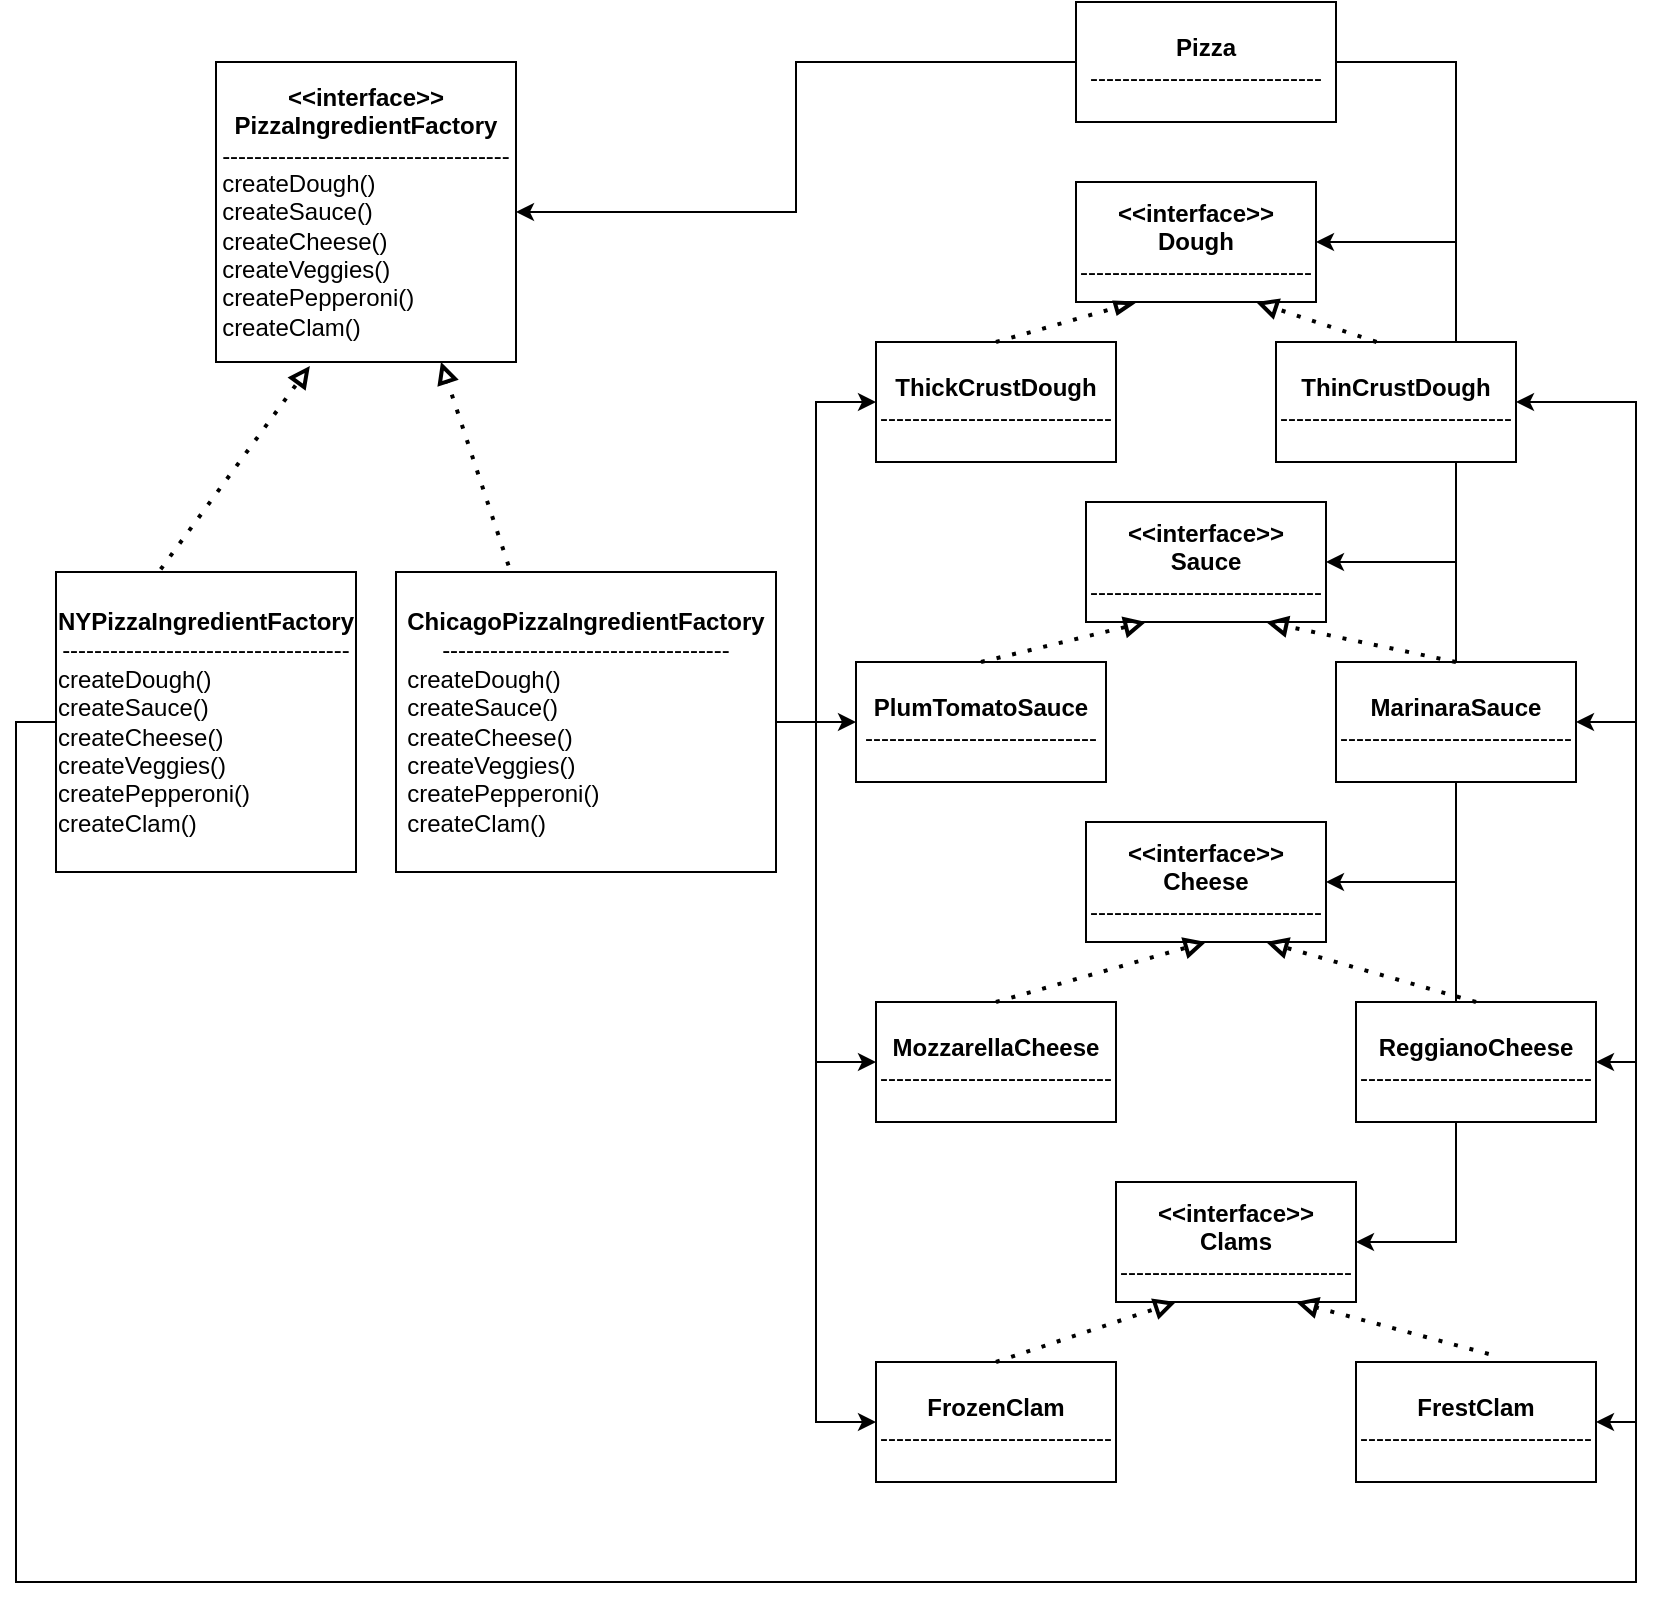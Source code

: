 <mxfile version="16.4.3" type="github">
  <diagram id="3GgzsFp0UbqMboiFKTi2" name="Page-1">
    <mxGraphModel dx="1888" dy="575" grid="1" gridSize="10" guides="1" tooltips="1" connect="1" arrows="1" fold="1" page="1" pageScale="1" pageWidth="850" pageHeight="1100" math="0" shadow="0">
      <root>
        <mxCell id="0" />
        <mxCell id="1" parent="0" />
        <mxCell id="KaG0eBUO-XGU98qHvBi6-1" value="&lt;b&gt;&amp;lt;&amp;lt;interface&amp;gt;&amp;gt;&lt;br&gt;PizzaIngredientFactory&lt;/b&gt;&lt;br&gt;------------------------------------&lt;br&gt;&lt;div style=&quot;text-align: left&quot;&gt;&lt;span&gt;createDough()&lt;/span&gt;&lt;/div&gt;&lt;div style=&quot;text-align: left&quot;&gt;&lt;span&gt;createSauce()&lt;/span&gt;&lt;/div&gt;&lt;div style=&quot;text-align: left&quot;&gt;&lt;span&gt;createCheese()&lt;/span&gt;&lt;/div&gt;&lt;div style=&quot;text-align: left&quot;&gt;&lt;span&gt;createVeggies()&lt;/span&gt;&lt;/div&gt;&lt;div style=&quot;text-align: left&quot;&gt;&lt;span&gt;createPepperoni()&lt;/span&gt;&lt;/div&gt;&lt;div style=&quot;text-align: left&quot;&gt;&lt;span&gt;createClam()&lt;/span&gt;&lt;/div&gt;" style="rounded=0;whiteSpace=wrap;html=1;" vertex="1" parent="1">
          <mxGeometry x="100" y="50" width="150" height="150" as="geometry" />
        </mxCell>
        <mxCell id="KaG0eBUO-XGU98qHvBi6-30" style="edgeStyle=orthogonalEdgeStyle;rounded=0;orthogonalLoop=1;jettySize=auto;html=1;exitX=0;exitY=0.5;exitDx=0;exitDy=0;entryX=1;entryY=0.5;entryDx=0;entryDy=0;endArrow=classic;endFill=1;" edge="1" parent="1" source="KaG0eBUO-XGU98qHvBi6-3" target="KaG0eBUO-XGU98qHvBi6-1">
          <mxGeometry relative="1" as="geometry" />
        </mxCell>
        <mxCell id="KaG0eBUO-XGU98qHvBi6-40" style="edgeStyle=orthogonalEdgeStyle;rounded=0;orthogonalLoop=1;jettySize=auto;html=1;exitX=1;exitY=0.5;exitDx=0;exitDy=0;entryX=1;entryY=0.5;entryDx=0;entryDy=0;endArrow=classic;endFill=1;" edge="1" parent="1" source="KaG0eBUO-XGU98qHvBi6-3" target="KaG0eBUO-XGU98qHvBi6-7">
          <mxGeometry relative="1" as="geometry">
            <Array as="points">
              <mxPoint x="720" y="50" />
              <mxPoint x="720" y="140" />
            </Array>
          </mxGeometry>
        </mxCell>
        <mxCell id="KaG0eBUO-XGU98qHvBi6-41" style="edgeStyle=orthogonalEdgeStyle;rounded=0;orthogonalLoop=1;jettySize=auto;html=1;exitX=1;exitY=0.5;exitDx=0;exitDy=0;entryX=1;entryY=0.5;entryDx=0;entryDy=0;endArrow=classic;endFill=1;" edge="1" parent="1" source="KaG0eBUO-XGU98qHvBi6-3" target="KaG0eBUO-XGU98qHvBi6-10">
          <mxGeometry relative="1" as="geometry">
            <Array as="points">
              <mxPoint x="720" y="50" />
              <mxPoint x="720" y="300" />
            </Array>
          </mxGeometry>
        </mxCell>
        <mxCell id="KaG0eBUO-XGU98qHvBi6-42" style="edgeStyle=orthogonalEdgeStyle;rounded=0;orthogonalLoop=1;jettySize=auto;html=1;entryX=1;entryY=0.5;entryDx=0;entryDy=0;endArrow=classic;endFill=1;" edge="1" parent="1" source="KaG0eBUO-XGU98qHvBi6-3" target="KaG0eBUO-XGU98qHvBi6-13">
          <mxGeometry relative="1" as="geometry">
            <Array as="points">
              <mxPoint x="720" y="50" />
              <mxPoint x="720" y="460" />
            </Array>
          </mxGeometry>
        </mxCell>
        <mxCell id="KaG0eBUO-XGU98qHvBi6-43" style="edgeStyle=orthogonalEdgeStyle;rounded=0;orthogonalLoop=1;jettySize=auto;html=1;entryX=1;entryY=0.5;entryDx=0;entryDy=0;endArrow=classic;endFill=1;" edge="1" parent="1" source="KaG0eBUO-XGU98qHvBi6-3" target="KaG0eBUO-XGU98qHvBi6-14">
          <mxGeometry relative="1" as="geometry">
            <Array as="points">
              <mxPoint x="720" y="50" />
              <mxPoint x="720" y="640" />
            </Array>
          </mxGeometry>
        </mxCell>
        <mxCell id="KaG0eBUO-XGU98qHvBi6-3" value="&lt;b&gt;Pizza&lt;/b&gt;&lt;br&gt;-----------------------------" style="rounded=0;whiteSpace=wrap;html=1;" vertex="1" parent="1">
          <mxGeometry x="530" y="20" width="130" height="60" as="geometry" />
        </mxCell>
        <mxCell id="KaG0eBUO-XGU98qHvBi6-31" style="edgeStyle=orthogonalEdgeStyle;rounded=0;orthogonalLoop=1;jettySize=auto;html=1;exitX=0;exitY=0.5;exitDx=0;exitDy=0;endArrow=classic;endFill=1;entryX=1;entryY=0.5;entryDx=0;entryDy=0;" edge="1" parent="1" source="KaG0eBUO-XGU98qHvBi6-5" target="KaG0eBUO-XGU98qHvBi6-18">
          <mxGeometry relative="1" as="geometry">
            <mxPoint x="260" y="621.333" as="targetPoint" />
            <Array as="points">
              <mxPoint y="380" />
              <mxPoint y="810" />
              <mxPoint x="810" y="810" />
              <mxPoint x="810" y="730" />
            </Array>
          </mxGeometry>
        </mxCell>
        <mxCell id="KaG0eBUO-XGU98qHvBi6-32" style="edgeStyle=orthogonalEdgeStyle;rounded=0;orthogonalLoop=1;jettySize=auto;html=1;exitX=0;exitY=0.5;exitDx=0;exitDy=0;entryX=1;entryY=0.5;entryDx=0;entryDy=0;endArrow=classic;endFill=1;" edge="1" parent="1" source="KaG0eBUO-XGU98qHvBi6-5" target="KaG0eBUO-XGU98qHvBi6-16">
          <mxGeometry relative="1" as="geometry">
            <Array as="points">
              <mxPoint y="380" />
              <mxPoint y="810" />
              <mxPoint x="810" y="810" />
              <mxPoint x="810" y="550" />
            </Array>
          </mxGeometry>
        </mxCell>
        <mxCell id="KaG0eBUO-XGU98qHvBi6-33" style="edgeStyle=orthogonalEdgeStyle;rounded=0;orthogonalLoop=1;jettySize=auto;html=1;exitX=0;exitY=0.5;exitDx=0;exitDy=0;entryX=1;entryY=0.5;entryDx=0;entryDy=0;endArrow=classic;endFill=1;" edge="1" parent="1" source="KaG0eBUO-XGU98qHvBi6-5" target="KaG0eBUO-XGU98qHvBi6-12">
          <mxGeometry relative="1" as="geometry">
            <Array as="points">
              <mxPoint y="380" />
              <mxPoint y="810" />
              <mxPoint x="810" y="810" />
              <mxPoint x="810" y="380" />
            </Array>
          </mxGeometry>
        </mxCell>
        <mxCell id="KaG0eBUO-XGU98qHvBi6-34" style="edgeStyle=orthogonalEdgeStyle;rounded=0;orthogonalLoop=1;jettySize=auto;html=1;exitX=0;exitY=0.5;exitDx=0;exitDy=0;entryX=1;entryY=0.5;entryDx=0;entryDy=0;endArrow=classic;endFill=1;" edge="1" parent="1" source="KaG0eBUO-XGU98qHvBi6-5" target="KaG0eBUO-XGU98qHvBi6-9">
          <mxGeometry relative="1" as="geometry">
            <Array as="points">
              <mxPoint y="380" />
              <mxPoint y="810" />
              <mxPoint x="810" y="810" />
              <mxPoint x="810" y="220" />
            </Array>
          </mxGeometry>
        </mxCell>
        <mxCell id="KaG0eBUO-XGU98qHvBi6-5" value="&lt;b&gt;NYPizzaIngredientFactory&lt;/b&gt;&lt;br&gt;------------------------------------&lt;br&gt;&lt;div style=&quot;text-align: left&quot;&gt;&lt;span&gt;createDough()&lt;/span&gt;&lt;/div&gt;&lt;div style=&quot;text-align: left&quot;&gt;&lt;span&gt;createSauce()&lt;/span&gt;&lt;/div&gt;&lt;div style=&quot;text-align: left&quot;&gt;&lt;span&gt;createCheese()&lt;/span&gt;&lt;/div&gt;&lt;div style=&quot;text-align: left&quot;&gt;&lt;span&gt;createVeggies()&lt;/span&gt;&lt;/div&gt;&lt;div style=&quot;text-align: left&quot;&gt;&lt;span&gt;createPepperoni()&lt;/span&gt;&lt;/div&gt;&lt;div style=&quot;text-align: left&quot;&gt;&lt;span&gt;createClam()&lt;/span&gt;&lt;/div&gt;" style="rounded=0;whiteSpace=wrap;html=1;" vertex="1" parent="1">
          <mxGeometry x="20" y="305" width="150" height="150" as="geometry" />
        </mxCell>
        <mxCell id="KaG0eBUO-XGU98qHvBi6-35" style="edgeStyle=orthogonalEdgeStyle;rounded=0;orthogonalLoop=1;jettySize=auto;html=1;exitX=1;exitY=0.5;exitDx=0;exitDy=0;entryX=0;entryY=0.5;entryDx=0;entryDy=0;endArrow=classic;endFill=1;" edge="1" parent="1" source="KaG0eBUO-XGU98qHvBi6-6" target="KaG0eBUO-XGU98qHvBi6-11">
          <mxGeometry relative="1" as="geometry" />
        </mxCell>
        <mxCell id="KaG0eBUO-XGU98qHvBi6-36" style="edgeStyle=orthogonalEdgeStyle;rounded=0;orthogonalLoop=1;jettySize=auto;html=1;exitX=1;exitY=0.5;exitDx=0;exitDy=0;entryX=0;entryY=0.5;entryDx=0;entryDy=0;endArrow=classic;endFill=1;" edge="1" parent="1" source="KaG0eBUO-XGU98qHvBi6-6" target="KaG0eBUO-XGU98qHvBi6-8">
          <mxGeometry relative="1" as="geometry">
            <Array as="points">
              <mxPoint x="400" y="380" />
              <mxPoint x="400" y="220" />
            </Array>
          </mxGeometry>
        </mxCell>
        <mxCell id="KaG0eBUO-XGU98qHvBi6-37" style="edgeStyle=orthogonalEdgeStyle;rounded=0;orthogonalLoop=1;jettySize=auto;html=1;exitX=1;exitY=0.5;exitDx=0;exitDy=0;entryX=0;entryY=0.5;entryDx=0;entryDy=0;endArrow=classic;endFill=1;" edge="1" parent="1" source="KaG0eBUO-XGU98qHvBi6-6" target="KaG0eBUO-XGU98qHvBi6-15">
          <mxGeometry relative="1" as="geometry">
            <Array as="points">
              <mxPoint x="400" y="380" />
              <mxPoint x="400" y="550" />
            </Array>
          </mxGeometry>
        </mxCell>
        <mxCell id="KaG0eBUO-XGU98qHvBi6-38" style="edgeStyle=orthogonalEdgeStyle;rounded=0;orthogonalLoop=1;jettySize=auto;html=1;exitX=1;exitY=0.5;exitDx=0;exitDy=0;entryX=0;entryY=0.5;entryDx=0;entryDy=0;endArrow=classic;endFill=1;" edge="1" parent="1" source="KaG0eBUO-XGU98qHvBi6-6" target="KaG0eBUO-XGU98qHvBi6-17">
          <mxGeometry relative="1" as="geometry">
            <Array as="points">
              <mxPoint x="400" y="380" />
              <mxPoint x="400" y="730" />
            </Array>
          </mxGeometry>
        </mxCell>
        <mxCell id="KaG0eBUO-XGU98qHvBi6-6" value="&lt;b&gt;ChicagoPizzaIngredientFactory&lt;/b&gt;&lt;br&gt;------------------------------------&lt;br&gt;&lt;div style=&quot;text-align: left&quot;&gt;&lt;span&gt;createDough()&lt;/span&gt;&lt;/div&gt;&lt;div style=&quot;text-align: left&quot;&gt;&lt;span&gt;createSauce()&lt;/span&gt;&lt;/div&gt;&lt;div style=&quot;text-align: left&quot;&gt;&lt;span&gt;createCheese()&lt;/span&gt;&lt;/div&gt;&lt;div style=&quot;text-align: left&quot;&gt;&lt;span&gt;createVeggies()&lt;/span&gt;&lt;/div&gt;&lt;div style=&quot;text-align: left&quot;&gt;&lt;span&gt;createPepperoni()&lt;/span&gt;&lt;/div&gt;&lt;div style=&quot;text-align: left&quot;&gt;&lt;span&gt;createClam()&lt;/span&gt;&lt;/div&gt;" style="rounded=0;whiteSpace=wrap;html=1;" vertex="1" parent="1">
          <mxGeometry x="190" y="305" width="190" height="150" as="geometry" />
        </mxCell>
        <mxCell id="KaG0eBUO-XGU98qHvBi6-7" value="&lt;b&gt;&amp;lt;&amp;lt;interface&amp;gt;&amp;gt;&lt;br&gt;Dough&lt;br&gt;&lt;/b&gt;-----------------------------" style="rounded=0;whiteSpace=wrap;html=1;" vertex="1" parent="1">
          <mxGeometry x="530" y="110" width="120" height="60" as="geometry" />
        </mxCell>
        <mxCell id="KaG0eBUO-XGU98qHvBi6-8" value="&lt;b&gt;ThickCrustDough&lt;br&gt;&lt;/b&gt;-----------------------------" style="rounded=0;whiteSpace=wrap;html=1;" vertex="1" parent="1">
          <mxGeometry x="430" y="190" width="120" height="60" as="geometry" />
        </mxCell>
        <mxCell id="KaG0eBUO-XGU98qHvBi6-9" value="&lt;b&gt;ThinCrustDough&lt;br&gt;&lt;/b&gt;-----------------------------" style="rounded=0;whiteSpace=wrap;html=1;" vertex="1" parent="1">
          <mxGeometry x="630" y="190" width="120" height="60" as="geometry" />
        </mxCell>
        <mxCell id="KaG0eBUO-XGU98qHvBi6-10" value="&lt;b&gt;&amp;lt;&amp;lt;interface&amp;gt;&amp;gt;&lt;br&gt;Sauce&lt;br&gt;&lt;/b&gt;-----------------------------" style="rounded=0;whiteSpace=wrap;html=1;" vertex="1" parent="1">
          <mxGeometry x="535" y="270" width="120" height="60" as="geometry" />
        </mxCell>
        <mxCell id="KaG0eBUO-XGU98qHvBi6-11" value="&lt;b&gt;PlumTomatoSauce&lt;br&gt;&lt;/b&gt;-----------------------------" style="rounded=0;whiteSpace=wrap;html=1;" vertex="1" parent="1">
          <mxGeometry x="420" y="350" width="125" height="60" as="geometry" />
        </mxCell>
        <mxCell id="KaG0eBUO-XGU98qHvBi6-12" value="&lt;b&gt;MarinaraSauce&lt;/b&gt;&lt;br&gt;-----------------------------" style="rounded=0;whiteSpace=wrap;html=1;" vertex="1" parent="1">
          <mxGeometry x="660" y="350" width="120" height="60" as="geometry" />
        </mxCell>
        <mxCell id="KaG0eBUO-XGU98qHvBi6-13" value="&lt;b&gt;&amp;lt;&amp;lt;interface&amp;gt;&amp;gt;&lt;br&gt;Cheese&lt;br&gt;&lt;/b&gt;-----------------------------" style="rounded=0;whiteSpace=wrap;html=1;" vertex="1" parent="1">
          <mxGeometry x="535" y="430" width="120" height="60" as="geometry" />
        </mxCell>
        <mxCell id="KaG0eBUO-XGU98qHvBi6-14" value="&lt;b&gt;&amp;lt;&amp;lt;interface&amp;gt;&amp;gt;&lt;br&gt;Clams&lt;br&gt;&lt;/b&gt;-----------------------------" style="rounded=0;whiteSpace=wrap;html=1;" vertex="1" parent="1">
          <mxGeometry x="550" y="610" width="120" height="60" as="geometry" />
        </mxCell>
        <mxCell id="KaG0eBUO-XGU98qHvBi6-15" value="&lt;b&gt;MozzarellaCheese&lt;br&gt;&lt;/b&gt;-----------------------------" style="rounded=0;whiteSpace=wrap;html=1;" vertex="1" parent="1">
          <mxGeometry x="430" y="520" width="120" height="60" as="geometry" />
        </mxCell>
        <mxCell id="KaG0eBUO-XGU98qHvBi6-16" value="&lt;b&gt;ReggianoCheese&lt;br&gt;&lt;/b&gt;-----------------------------" style="rounded=0;whiteSpace=wrap;html=1;" vertex="1" parent="1">
          <mxGeometry x="670" y="520" width="120" height="60" as="geometry" />
        </mxCell>
        <mxCell id="KaG0eBUO-XGU98qHvBi6-17" value="&lt;b&gt;FrozenClam&lt;br&gt;&lt;/b&gt;-----------------------------" style="rounded=0;whiteSpace=wrap;html=1;" vertex="1" parent="1">
          <mxGeometry x="430" y="700" width="120" height="60" as="geometry" />
        </mxCell>
        <mxCell id="KaG0eBUO-XGU98qHvBi6-18" value="&lt;b&gt;FrestClam&lt;br&gt;&lt;/b&gt;-----------------------------" style="rounded=0;whiteSpace=wrap;html=1;" vertex="1" parent="1">
          <mxGeometry x="670" y="700" width="120" height="60" as="geometry" />
        </mxCell>
        <mxCell id="KaG0eBUO-XGU98qHvBi6-19" value="" style="endArrow=block;dashed=1;html=1;dashPattern=1 3;strokeWidth=2;rounded=0;entryX=0.313;entryY=1.013;entryDx=0;entryDy=0;entryPerimeter=0;exitX=0.349;exitY=-0.009;exitDx=0;exitDy=0;exitPerimeter=0;endFill=0;" edge="1" parent="1" source="KaG0eBUO-XGU98qHvBi6-5" target="KaG0eBUO-XGU98qHvBi6-1">
          <mxGeometry width="50" height="50" relative="1" as="geometry">
            <mxPoint x="80" y="240" as="sourcePoint" />
            <mxPoint x="130" y="190" as="targetPoint" />
          </mxGeometry>
        </mxCell>
        <mxCell id="KaG0eBUO-XGU98qHvBi6-20" value="" style="endArrow=block;dashed=1;html=1;dashPattern=1 3;strokeWidth=2;rounded=0;entryX=0.75;entryY=1;entryDx=0;entryDy=0;exitX=0.296;exitY=-0.022;exitDx=0;exitDy=0;exitPerimeter=0;endFill=0;" edge="1" parent="1" source="KaG0eBUO-XGU98qHvBi6-6" target="KaG0eBUO-XGU98qHvBi6-1">
          <mxGeometry width="50" height="50" relative="1" as="geometry">
            <mxPoint x="210" y="230" as="sourcePoint" />
            <mxPoint x="260" y="180" as="targetPoint" />
          </mxGeometry>
        </mxCell>
        <mxCell id="KaG0eBUO-XGU98qHvBi6-21" value="" style="endArrow=blockThin;dashed=1;html=1;dashPattern=1 3;strokeWidth=2;rounded=0;exitX=0.5;exitY=0;exitDx=0;exitDy=0;entryX=0.25;entryY=1;entryDx=0;entryDy=0;endFill=0;" edge="1" parent="1" source="KaG0eBUO-XGU98qHvBi6-8" target="KaG0eBUO-XGU98qHvBi6-7">
          <mxGeometry width="50" height="50" relative="1" as="geometry">
            <mxPoint x="500" y="220" as="sourcePoint" />
            <mxPoint x="550" y="170" as="targetPoint" />
          </mxGeometry>
        </mxCell>
        <mxCell id="KaG0eBUO-XGU98qHvBi6-22" value="" style="endArrow=block;dashed=1;html=1;dashPattern=1 3;strokeWidth=2;rounded=0;entryX=0.75;entryY=1;entryDx=0;entryDy=0;exitX=0.419;exitY=0;exitDx=0;exitDy=0;exitPerimeter=0;endFill=0;" edge="1" parent="1" source="KaG0eBUO-XGU98qHvBi6-9" target="KaG0eBUO-XGU98qHvBi6-7">
          <mxGeometry width="50" height="50" relative="1" as="geometry">
            <mxPoint x="620" y="210" as="sourcePoint" />
            <mxPoint x="670" y="160" as="targetPoint" />
          </mxGeometry>
        </mxCell>
        <mxCell id="KaG0eBUO-XGU98qHvBi6-23" value="" style="endArrow=block;dashed=1;html=1;dashPattern=1 3;strokeWidth=2;rounded=0;exitX=0.5;exitY=0;exitDx=0;exitDy=0;entryX=0.25;entryY=1;entryDx=0;entryDy=0;endFill=0;" edge="1" parent="1" source="KaG0eBUO-XGU98qHvBi6-11" target="KaG0eBUO-XGU98qHvBi6-10">
          <mxGeometry width="50" height="50" relative="1" as="geometry">
            <mxPoint x="490" y="370" as="sourcePoint" />
            <mxPoint x="540" y="320" as="targetPoint" />
          </mxGeometry>
        </mxCell>
        <mxCell id="KaG0eBUO-XGU98qHvBi6-24" value="" style="endArrow=block;dashed=1;html=1;dashPattern=1 3;strokeWidth=2;rounded=0;entryX=0.75;entryY=1;entryDx=0;entryDy=0;exitX=0.5;exitY=0;exitDx=0;exitDy=0;endFill=0;" edge="1" parent="1" source="KaG0eBUO-XGU98qHvBi6-12" target="KaG0eBUO-XGU98qHvBi6-10">
          <mxGeometry width="50" height="50" relative="1" as="geometry">
            <mxPoint x="670" y="370" as="sourcePoint" />
            <mxPoint x="720" y="320" as="targetPoint" />
          </mxGeometry>
        </mxCell>
        <mxCell id="KaG0eBUO-XGU98qHvBi6-25" value="" style="endArrow=block;dashed=1;html=1;dashPattern=1 3;strokeWidth=2;rounded=0;exitX=0.5;exitY=0;exitDx=0;exitDy=0;entryX=0.5;entryY=1;entryDx=0;entryDy=0;endFill=0;" edge="1" parent="1" source="KaG0eBUO-XGU98qHvBi6-15" target="KaG0eBUO-XGU98qHvBi6-13">
          <mxGeometry width="50" height="50" relative="1" as="geometry">
            <mxPoint x="550" y="530" as="sourcePoint" />
            <mxPoint x="600" y="480" as="targetPoint" />
          </mxGeometry>
        </mxCell>
        <mxCell id="KaG0eBUO-XGU98qHvBi6-27" value="" style="endArrow=block;dashed=1;html=1;dashPattern=1 3;strokeWidth=2;rounded=0;entryX=0.75;entryY=1;entryDx=0;entryDy=0;exitX=0.5;exitY=0;exitDx=0;exitDy=0;endFill=0;" edge="1" parent="1" source="KaG0eBUO-XGU98qHvBi6-16" target="KaG0eBUO-XGU98qHvBi6-13">
          <mxGeometry width="50" height="50" relative="1" as="geometry">
            <mxPoint x="420" y="580" as="sourcePoint" />
            <mxPoint x="470" y="530" as="targetPoint" />
          </mxGeometry>
        </mxCell>
        <mxCell id="KaG0eBUO-XGU98qHvBi6-28" value="" style="endArrow=block;dashed=1;html=1;dashPattern=1 3;strokeWidth=2;rounded=0;exitX=0.5;exitY=0;exitDx=0;exitDy=0;entryX=0.25;entryY=1;entryDx=0;entryDy=0;endFill=0;" edge="1" parent="1" source="KaG0eBUO-XGU98qHvBi6-17" target="KaG0eBUO-XGU98qHvBi6-14">
          <mxGeometry width="50" height="50" relative="1" as="geometry">
            <mxPoint x="420" y="580" as="sourcePoint" />
            <mxPoint x="470" y="530" as="targetPoint" />
          </mxGeometry>
        </mxCell>
        <mxCell id="KaG0eBUO-XGU98qHvBi6-29" value="" style="endArrow=block;dashed=1;html=1;dashPattern=1 3;strokeWidth=2;rounded=0;exitX=0.553;exitY=-0.067;exitDx=0;exitDy=0;exitPerimeter=0;entryX=0.75;entryY=1;entryDx=0;entryDy=0;endFill=0;" edge="1" parent="1" source="KaG0eBUO-XGU98qHvBi6-18" target="KaG0eBUO-XGU98qHvBi6-14">
          <mxGeometry width="50" height="50" relative="1" as="geometry">
            <mxPoint x="420" y="580" as="sourcePoint" />
            <mxPoint x="470" y="530" as="targetPoint" />
          </mxGeometry>
        </mxCell>
      </root>
    </mxGraphModel>
  </diagram>
</mxfile>
